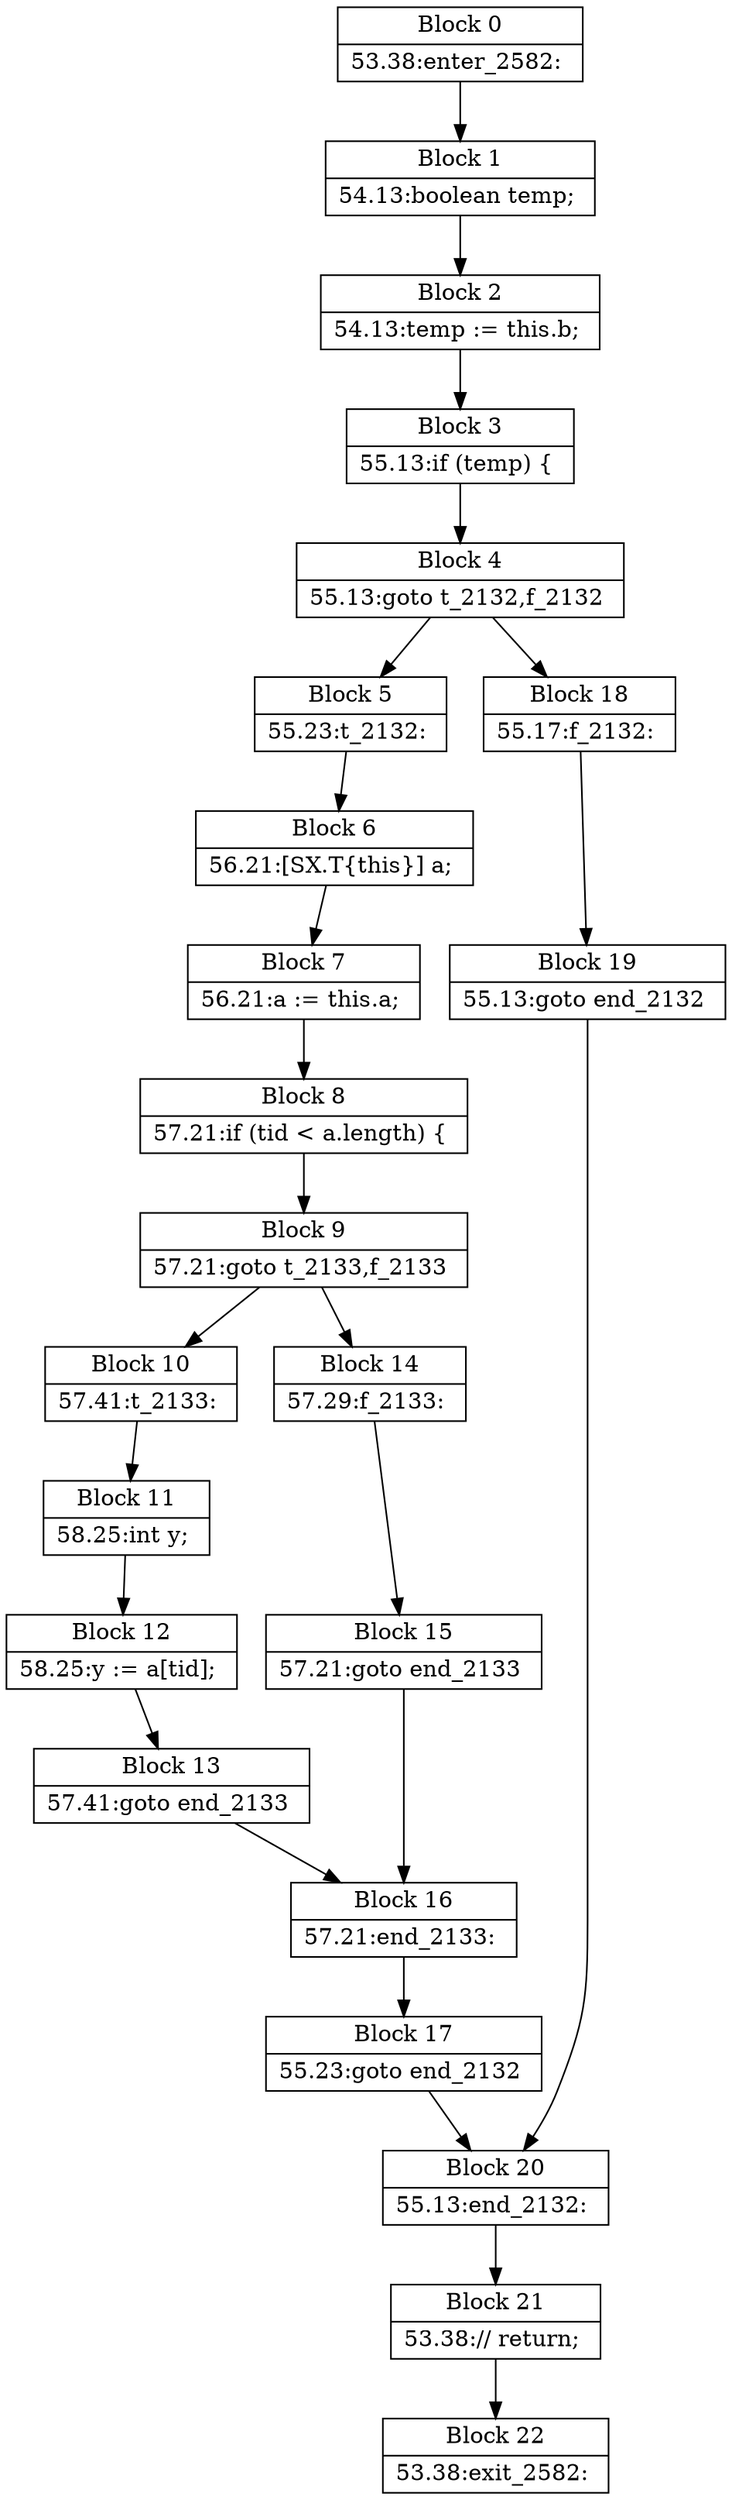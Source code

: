 digraph G {
   node [shape=record];
B0[label="{Block 0|53.38:enter_2582: \n}"];
B1[label="{Block 1|54.13:boolean temp; \n}"];
B2[label="{Block 2|54.13:temp := this.b; \n}"];
B3[label="{Block 3|55.13:if (temp) \{ \n}"];
B4[label="{Block 4|55.13:goto t_2132,f_2132 \n}"];
B5[label="{Block 5|55.23:t_2132: \n}"];
B6[label="{Block 6|56.21:\[SX.T\{this\}\] a; \n}"];
B7[label="{Block 7|56.21:a := this.a; \n}"];
B8[label="{Block 8|57.21:if (tid \< a.length) \{ \n}"];
B9[label="{Block 9|57.21:goto t_2133,f_2133 \n}"];
B10[label="{Block 10|57.41:t_2133: \n}"];
B11[label="{Block 11|58.25:int y; \n}"];
B12[label="{Block 12|58.25:y := a\[tid\]; \n}"];
B13[label="{Block 13|57.41:goto end_2133 \n}"];
B14[label="{Block 14|57.29:f_2133: \n}"];
B15[label="{Block 15|57.21:goto end_2133 \n}"];
B16[label="{Block 16|57.21:end_2133: \n}"];
B17[label="{Block 17|55.23:goto end_2132 \n}"];
B18[label="{Block 18|55.17:f_2132: \n}"];
B19[label="{Block 19|55.13:goto end_2132 \n}"];
B20[label="{Block 20|55.13:end_2132: \n}"];
B21[label="{Block 21|53.38:// return; \n}"];
B22[label="{Block 22|53.38:exit_2582: \n}"];
B0 -> B1;
B1 -> B2;
B2 -> B3;
B3 -> B4;
B4 -> B5;
B4 -> B18;
B5 -> B6;
B6 -> B7;
B7 -> B8;
B8 -> B9;
B9 -> B10;
B9 -> B14;
B10 -> B11;
B11 -> B12;
B12 -> B13;
B13 -> B16;
B14 -> B15;
B15 -> B16;
B16 -> B17;
B17 -> B20;
B18 -> B19;
B19 -> B20;
B20 -> B21;
B21 -> B22;
}
